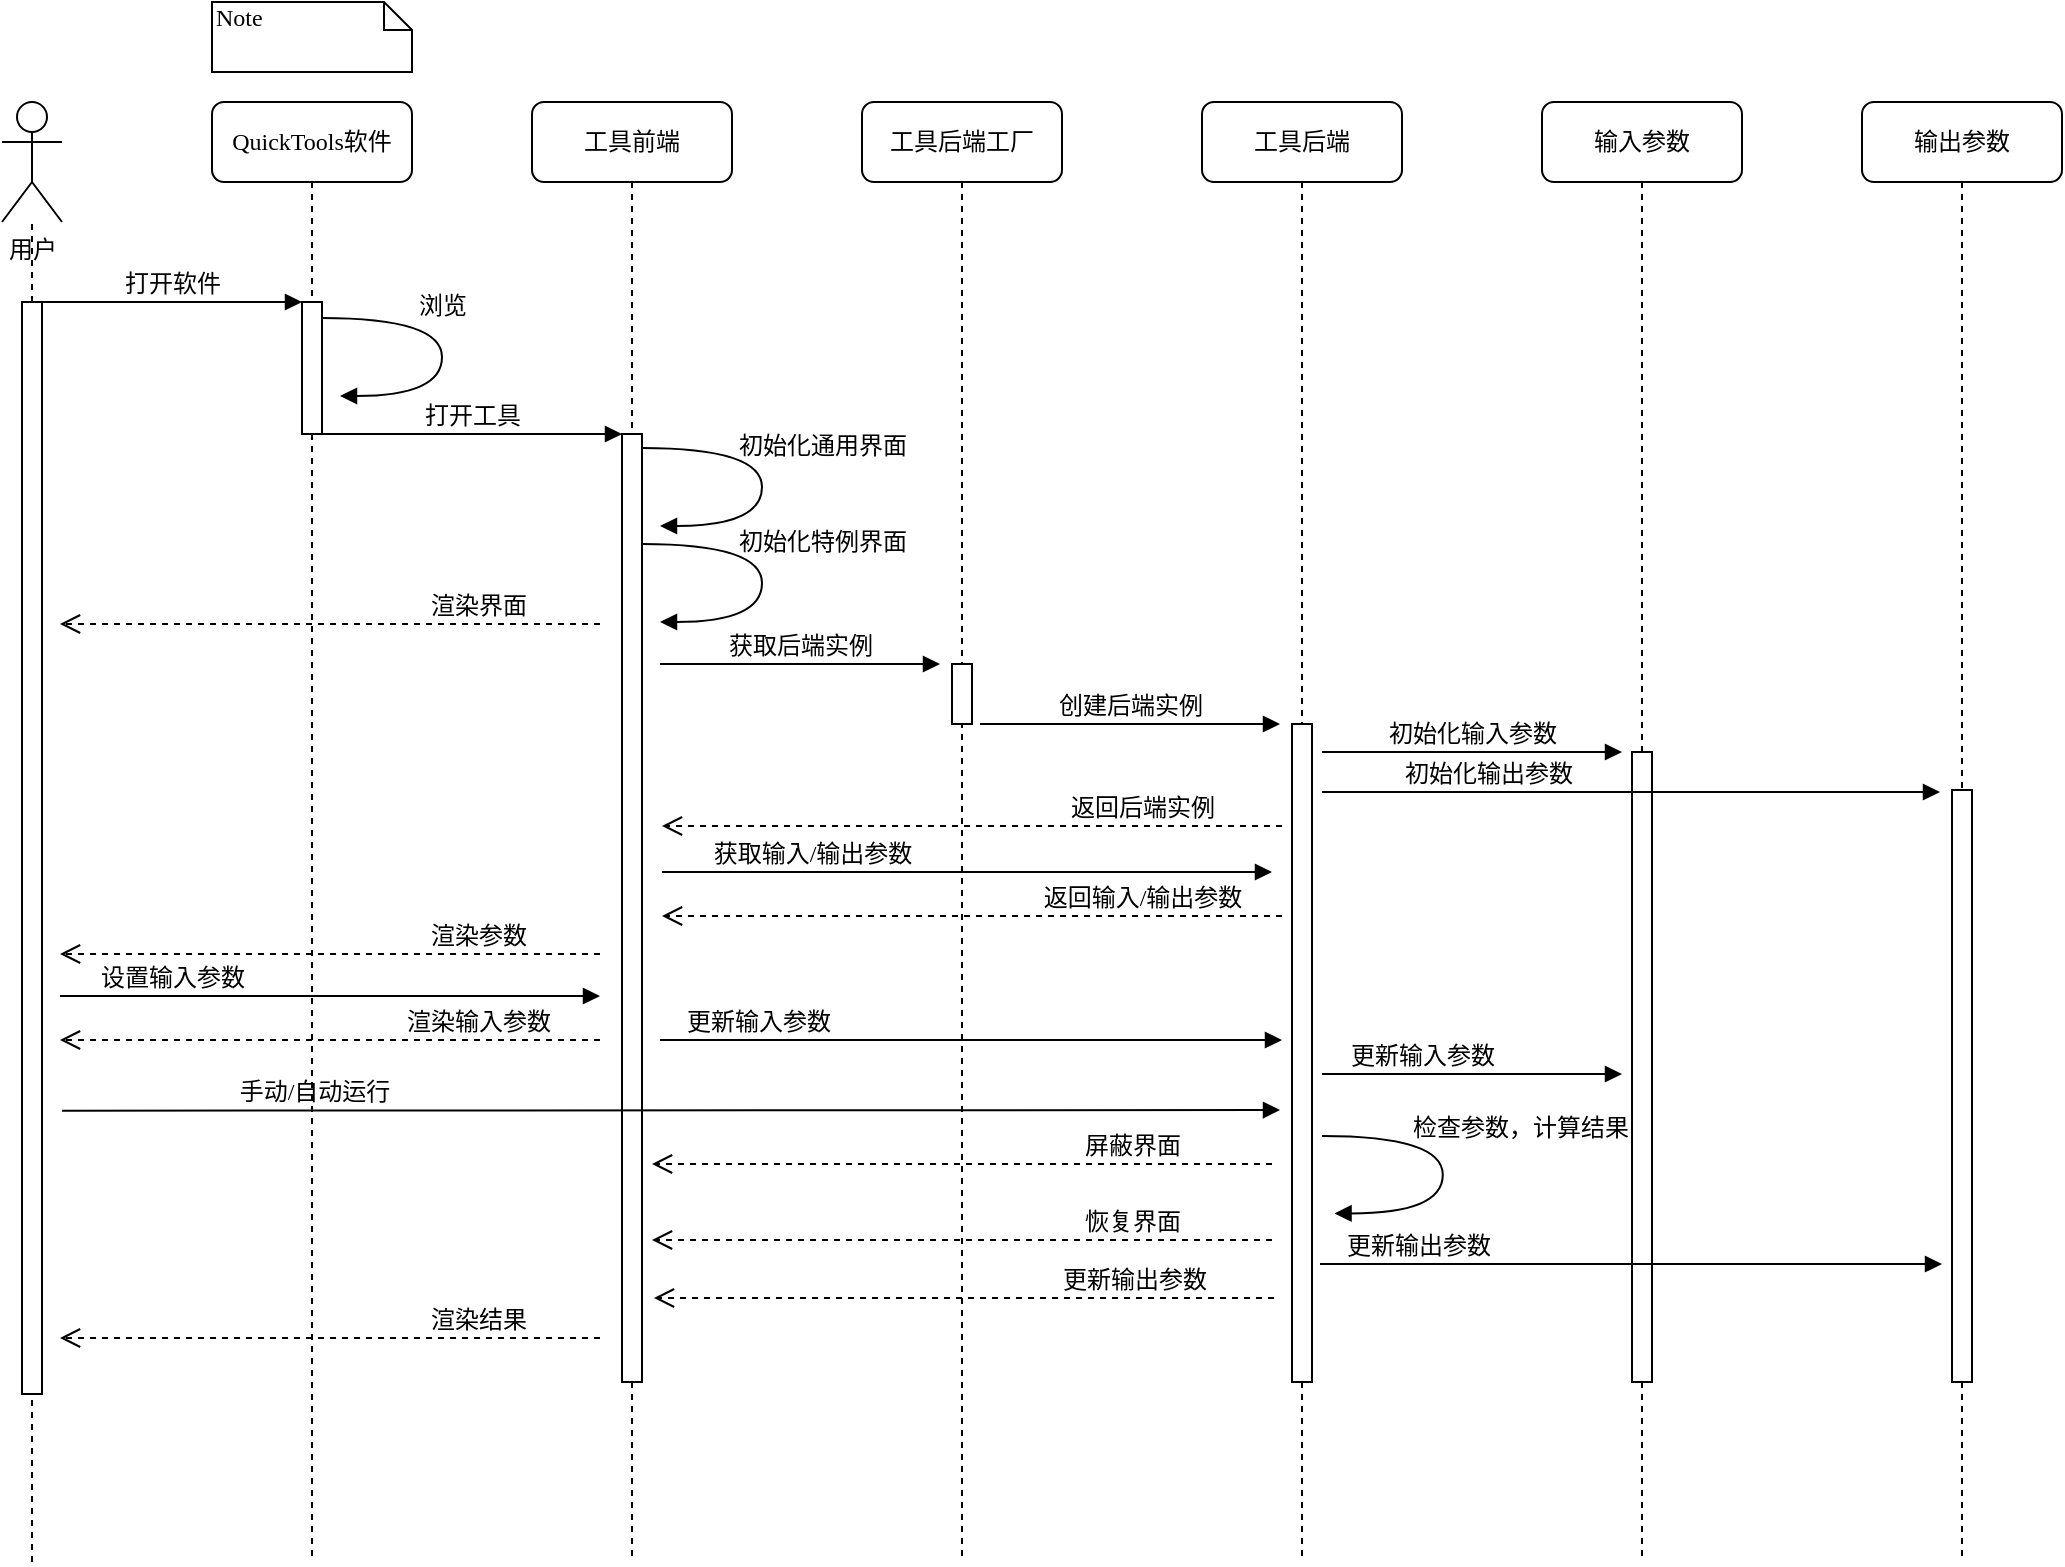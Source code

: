 <mxfile version="23.1.5" type="device">
  <diagram name="Page-1" id="13e1069c-82ec-6db2-03f1-153e76fe0fe0">
    <mxGraphModel dx="691" dy="399" grid="1" gridSize="10" guides="1" tooltips="1" connect="1" arrows="1" fold="1" page="1" pageScale="1" pageWidth="1100" pageHeight="850" background="none" math="0" shadow="0">
      <root>
        <mxCell id="0" />
        <mxCell id="1" parent="0" />
        <mxCell id="zkXxXNobY6UrV_OO1nqk-1" value="QuickTools软件" style="shape=umlLifeline;perimeter=lifelinePerimeter;whiteSpace=wrap;html=1;container=1;collapsible=0;recursiveResize=0;outlineConnect=0;rounded=1;shadow=0;comic=0;labelBackgroundColor=none;strokeWidth=1;fontFamily=Verdana;fontSize=12;align=center;" parent="1" vertex="1">
          <mxGeometry x="146" y="84" width="100" height="730" as="geometry" />
        </mxCell>
        <mxCell id="5pYDzcxZIdraRvupaK1v-10" value="渲染界面" style="html=1;verticalAlign=bottom;endArrow=open;dashed=1;endSize=8;labelBackgroundColor=none;fontFamily=Verdana;fontSize=12;edgeStyle=elbowEdgeStyle;elbow=vertical;" parent="zkXxXNobY6UrV_OO1nqk-1" edge="1">
          <mxGeometry x="-0.548" relative="1" as="geometry">
            <mxPoint x="-76" y="261" as="targetPoint" />
            <Array as="points" />
            <mxPoint x="194" y="261" as="sourcePoint" />
            <mxPoint as="offset" />
          </mxGeometry>
        </mxCell>
        <mxCell id="5pYDzcxZIdraRvupaK1v-15" value="渲染结果" style="html=1;verticalAlign=bottom;endArrow=open;dashed=1;endSize=8;labelBackgroundColor=none;fontFamily=Verdana;fontSize=12;edgeStyle=elbowEdgeStyle;elbow=vertical;" parent="zkXxXNobY6UrV_OO1nqk-1" edge="1">
          <mxGeometry x="-0.548" relative="1" as="geometry">
            <mxPoint x="-76" y="618" as="targetPoint" />
            <Array as="points" />
            <mxPoint x="194" y="618" as="sourcePoint" />
            <mxPoint as="offset" />
          </mxGeometry>
        </mxCell>
        <mxCell id="0RdmLxTJzotYCwADJwB2-8" value="渲染参数" style="html=1;verticalAlign=bottom;endArrow=open;dashed=1;endSize=8;labelBackgroundColor=none;fontFamily=Verdana;fontSize=12;edgeStyle=elbowEdgeStyle;elbow=vertical;" parent="zkXxXNobY6UrV_OO1nqk-1" edge="1">
          <mxGeometry x="-0.548" relative="1" as="geometry">
            <mxPoint x="-76" y="426" as="targetPoint" />
            <Array as="points" />
            <mxPoint x="194" y="426" as="sourcePoint" />
            <mxPoint as="offset" />
          </mxGeometry>
        </mxCell>
        <mxCell id="zkXxXNobY6UrV_OO1nqk-3" value="" style="endArrow=none;dashed=1;html=1;rounded=0;" parent="1" target="zkXxXNobY6UrV_OO1nqk-11" edge="1">
          <mxGeometry width="50" height="50" relative="1" as="geometry">
            <mxPoint x="56" y="814" as="sourcePoint" />
            <mxPoint x="56" y="168" as="targetPoint" />
          </mxGeometry>
        </mxCell>
        <mxCell id="zkXxXNobY6UrV_OO1nqk-4" value="工具前端" style="shape=umlLifeline;perimeter=lifelinePerimeter;whiteSpace=wrap;html=1;container=1;collapsible=0;recursiveResize=0;outlineConnect=0;rounded=1;shadow=0;comic=0;labelBackgroundColor=none;strokeWidth=1;fontFamily=Verdana;fontSize=12;align=center;" parent="1" vertex="1">
          <mxGeometry x="306" y="84" width="100" height="730" as="geometry" />
        </mxCell>
        <mxCell id="5pYDzcxZIdraRvupaK1v-18" value="渲染输入参数" style="html=1;verticalAlign=bottom;endArrow=open;dashed=1;endSize=8;labelBackgroundColor=none;fontFamily=Verdana;fontSize=12;edgeStyle=elbowEdgeStyle;elbow=vertical;" parent="zkXxXNobY6UrV_OO1nqk-4" edge="1">
          <mxGeometry x="-0.547" relative="1" as="geometry">
            <mxPoint x="-236" y="469" as="targetPoint" />
            <Array as="points" />
            <mxPoint x="34" y="469" as="sourcePoint" />
            <mxPoint as="offset" />
          </mxGeometry>
        </mxCell>
        <mxCell id="0RdmLxTJzotYCwADJwB2-2" value="" style="html=1;points=[];perimeter=orthogonalPerimeter;rounded=0;shadow=0;comic=0;labelBackgroundColor=none;strokeWidth=1;fontFamily=Verdana;fontSize=12;align=center;" parent="zkXxXNobY6UrV_OO1nqk-4" vertex="1">
          <mxGeometry x="45" y="166" width="10" height="474" as="geometry" />
        </mxCell>
        <mxCell id="zkXxXNobY6UrV_OO1nqk-7" value="打开软件" style="html=1;verticalAlign=bottom;endArrow=block;entryX=0;entryY=0;labelBackgroundColor=none;fontFamily=Verdana;fontSize=12;edgeStyle=elbowEdgeStyle;elbow=vertical;" parent="1" source="zkXxXNobY6UrV_OO1nqk-12" target="zkXxXNobY6UrV_OO1nqk-13" edge="1">
          <mxGeometry relative="1" as="geometry">
            <mxPoint x="126" y="194" as="sourcePoint" />
            <mxPoint as="offset" />
          </mxGeometry>
        </mxCell>
        <mxCell id="zkXxXNobY6UrV_OO1nqk-8" value="打开工具" style="html=1;verticalAlign=bottom;endArrow=block;entryX=0;entryY=0;labelBackgroundColor=none;fontFamily=Verdana;fontSize=12;edgeStyle=elbowEdgeStyle;elbow=vertical;" parent="1" edge="1">
          <mxGeometry relative="1" as="geometry">
            <mxPoint x="201" y="249.997" as="sourcePoint" />
            <mxPoint x="351" y="250.14" as="targetPoint" />
          </mxGeometry>
        </mxCell>
        <mxCell id="zkXxXNobY6UrV_OO1nqk-9" value="Note" style="shape=note;whiteSpace=wrap;html=1;size=14;verticalAlign=top;align=left;spacingTop=-6;rounded=0;shadow=0;comic=0;labelBackgroundColor=none;strokeWidth=1;fontFamily=Verdana;fontSize=12" parent="1" vertex="1">
          <mxGeometry x="146" y="34" width="100" height="35" as="geometry" />
        </mxCell>
        <mxCell id="zkXxXNobY6UrV_OO1nqk-11" value="用户" style="shape=umlActor;verticalLabelPosition=bottom;verticalAlign=top;html=1;outlineConnect=0;" parent="1" vertex="1">
          <mxGeometry x="41" y="84" width="30" height="60" as="geometry" />
        </mxCell>
        <mxCell id="zkXxXNobY6UrV_OO1nqk-12" value="" style="html=1;points=[];perimeter=orthogonalPerimeter;rounded=0;shadow=0;comic=0;labelBackgroundColor=none;strokeWidth=1;fontFamily=Verdana;fontSize=12;align=center;" parent="1" vertex="1">
          <mxGeometry x="51" y="184" width="10" height="546" as="geometry" />
        </mxCell>
        <mxCell id="zkXxXNobY6UrV_OO1nqk-13" value="" style="html=1;points=[];perimeter=orthogonalPerimeter;rounded=0;shadow=0;comic=0;labelBackgroundColor=none;strokeWidth=1;fontFamily=Verdana;fontSize=12;align=center;" parent="1" vertex="1">
          <mxGeometry x="191" y="184" width="10" height="66" as="geometry" />
        </mxCell>
        <mxCell id="zkXxXNobY6UrV_OO1nqk-15" value="浏览" style="html=1;verticalAlign=bottom;endArrow=block;labelBackgroundColor=none;fontFamily=Verdana;fontSize=12;elbow=vertical;edgeStyle=orthogonalEdgeStyle;curved=1;exitX=0.96;exitY=0.262;exitPerimeter=0;exitDx=0;exitDy=0;" parent="1" edge="1">
          <mxGeometry x="-0.162" relative="1" as="geometry">
            <mxPoint x="201" y="192" as="sourcePoint" />
            <mxPoint x="210" y="231" as="targetPoint" />
            <Array as="points">
              <mxPoint x="261" y="192" />
              <mxPoint x="261" y="231" />
            </Array>
            <mxPoint as="offset" />
          </mxGeometry>
        </mxCell>
        <mxCell id="zkXxXNobY6UrV_OO1nqk-38" value="输入参数" style="shape=umlLifeline;perimeter=lifelinePerimeter;whiteSpace=wrap;html=1;container=1;collapsible=0;recursiveResize=0;outlineConnect=0;rounded=1;shadow=0;comic=0;labelBackgroundColor=none;strokeWidth=1;fontFamily=Verdana;fontSize=12;align=center;" parent="1" vertex="1">
          <mxGeometry x="811" y="84" width="100" height="730" as="geometry" />
        </mxCell>
        <mxCell id="0RdmLxTJzotYCwADJwB2-5" value="" style="html=1;points=[];perimeter=orthogonalPerimeter;rounded=0;shadow=0;comic=0;labelBackgroundColor=none;strokeWidth=1;fontFamily=Verdana;fontSize=12;align=center;" parent="zkXxXNobY6UrV_OO1nqk-38" vertex="1">
          <mxGeometry x="45" y="325" width="10" height="315" as="geometry" />
        </mxCell>
        <mxCell id="5pYDzcxZIdraRvupaK1v-16" value="更新输出参数" style="html=1;verticalAlign=bottom;endArrow=block;labelBackgroundColor=none;fontFamily=Verdana;fontSize=12;edgeStyle=elbowEdgeStyle;elbow=vertical;" parent="zkXxXNobY6UrV_OO1nqk-38" edge="1">
          <mxGeometry x="-0.687" relative="1" as="geometry">
            <mxPoint x="-111" y="581" as="sourcePoint" />
            <mxPoint x="200" y="581.17" as="targetPoint" />
            <mxPoint as="offset" />
          </mxGeometry>
        </mxCell>
        <mxCell id="zkXxXNobY6UrV_OO1nqk-41" value="工具后端" style="shape=umlLifeline;perimeter=lifelinePerimeter;whiteSpace=wrap;html=1;container=1;collapsible=0;recursiveResize=0;outlineConnect=0;rounded=1;shadow=0;comic=0;labelBackgroundColor=none;strokeWidth=1;fontFamily=Verdana;fontSize=12;align=center;" parent="1" vertex="1">
          <mxGeometry x="641" y="84" width="100" height="730" as="geometry" />
        </mxCell>
        <mxCell id="5pYDzcxZIdraRvupaK1v-3" value="初始化输入参数" style="html=1;verticalAlign=bottom;endArrow=block;entryX=0;entryY=0;labelBackgroundColor=none;fontFamily=Verdana;fontSize=12;edgeStyle=elbowEdgeStyle;elbow=vertical;" parent="zkXxXNobY6UrV_OO1nqk-41" edge="1">
          <mxGeometry x="-0.003" relative="1" as="geometry">
            <mxPoint x="60" y="325" as="sourcePoint" />
            <mxPoint x="210" y="325.143" as="targetPoint" />
            <mxPoint as="offset" />
          </mxGeometry>
        </mxCell>
        <mxCell id="5pYDzcxZIdraRvupaK1v-12" value="返回输入/输出参数" style="html=1;verticalAlign=bottom;endArrow=open;dashed=1;endSize=8;labelBackgroundColor=none;fontFamily=Verdana;fontSize=12;edgeStyle=elbowEdgeStyle;elbow=vertical;" parent="zkXxXNobY6UrV_OO1nqk-41" edge="1">
          <mxGeometry x="-0.548" relative="1" as="geometry">
            <mxPoint x="-270" y="407" as="targetPoint" />
            <Array as="points" />
            <mxPoint x="40" y="407" as="sourcePoint" />
            <mxPoint as="offset" />
          </mxGeometry>
        </mxCell>
        <mxCell id="0RdmLxTJzotYCwADJwB2-4" value="" style="html=1;points=[];perimeter=orthogonalPerimeter;rounded=0;shadow=0;comic=0;labelBackgroundColor=none;strokeWidth=1;fontFamily=Verdana;fontSize=12;align=center;" parent="zkXxXNobY6UrV_OO1nqk-41" vertex="1">
          <mxGeometry x="45" y="311" width="10" height="329" as="geometry" />
        </mxCell>
        <mxCell id="zkXxXNobY6UrV_OO1nqk-42" value="工具后端工厂" style="shape=umlLifeline;perimeter=lifelinePerimeter;whiteSpace=wrap;html=1;container=1;collapsible=0;recursiveResize=0;outlineConnect=0;rounded=1;shadow=0;comic=0;labelBackgroundColor=none;strokeWidth=1;fontFamily=Verdana;fontSize=12;align=center;" parent="1" vertex="1">
          <mxGeometry x="471" y="84" width="100" height="730" as="geometry" />
        </mxCell>
        <mxCell id="zkXxXNobY6UrV_OO1nqk-49" value="返回后端实例" style="html=1;verticalAlign=bottom;endArrow=open;dashed=1;endSize=8;labelBackgroundColor=none;fontFamily=Verdana;fontSize=12;edgeStyle=elbowEdgeStyle;elbow=vertical;" parent="zkXxXNobY6UrV_OO1nqk-42" edge="1">
          <mxGeometry x="-0.548" relative="1" as="geometry">
            <mxPoint x="-100" y="362" as="targetPoint" />
            <Array as="points" />
            <mxPoint x="210" y="362" as="sourcePoint" />
            <mxPoint as="offset" />
          </mxGeometry>
        </mxCell>
        <mxCell id="5pYDzcxZIdraRvupaK1v-2" value="更新输入参数" style="html=1;verticalAlign=bottom;endArrow=block;labelBackgroundColor=none;fontFamily=Verdana;fontSize=12;edgeStyle=elbowEdgeStyle;elbow=vertical;" parent="zkXxXNobY6UrV_OO1nqk-42" edge="1">
          <mxGeometry x="-0.687" relative="1" as="geometry">
            <mxPoint x="-101" y="469" as="sourcePoint" />
            <mxPoint x="210" y="469" as="targetPoint" />
            <mxPoint as="offset" />
          </mxGeometry>
        </mxCell>
        <mxCell id="5pYDzcxZIdraRvupaK1v-11" value="获取输入/输出参数" style="html=1;verticalAlign=bottom;endArrow=block;labelBackgroundColor=none;fontFamily=Verdana;fontSize=12;edgeStyle=elbowEdgeStyle;elbow=vertical;" parent="zkXxXNobY6UrV_OO1nqk-42" edge="1">
          <mxGeometry x="-0.508" relative="1" as="geometry">
            <mxPoint x="-100" y="385" as="sourcePoint" />
            <mxPoint x="205" y="385" as="targetPoint" />
            <mxPoint as="offset" />
          </mxGeometry>
        </mxCell>
        <mxCell id="5pYDzcxZIdraRvupaK1v-14" value="更新输出参数" style="html=1;verticalAlign=bottom;endArrow=open;dashed=1;endSize=8;labelBackgroundColor=none;fontFamily=Verdana;fontSize=12;edgeStyle=elbowEdgeStyle;elbow=vertical;" parent="zkXxXNobY6UrV_OO1nqk-42" edge="1">
          <mxGeometry x="-0.548" relative="1" as="geometry">
            <mxPoint x="-104" y="598" as="targetPoint" />
            <Array as="points" />
            <mxPoint x="206" y="598" as="sourcePoint" />
            <mxPoint as="offset" />
          </mxGeometry>
        </mxCell>
        <mxCell id="0RdmLxTJzotYCwADJwB2-3" value="" style="html=1;points=[];perimeter=orthogonalPerimeter;rounded=0;shadow=0;comic=0;labelBackgroundColor=none;strokeWidth=1;fontFamily=Verdana;fontSize=12;align=center;" parent="zkXxXNobY6UrV_OO1nqk-42" vertex="1">
          <mxGeometry x="45" y="281" width="10" height="30" as="geometry" />
        </mxCell>
        <mxCell id="zkXxXNobY6UrV_OO1nqk-43" value="初始化通用界面" style="html=1;verticalAlign=bottom;endArrow=block;labelBackgroundColor=none;fontFamily=Verdana;fontSize=12;elbow=vertical;edgeStyle=orthogonalEdgeStyle;curved=1;exitX=0.96;exitY=0.262;exitPerimeter=0;exitDx=0;exitDy=0;" parent="1" edge="1">
          <mxGeometry x="-0.094" y="30" relative="1" as="geometry">
            <mxPoint x="361" y="257" as="sourcePoint" />
            <mxPoint x="370" y="296" as="targetPoint" />
            <Array as="points">
              <mxPoint x="421" y="257" />
              <mxPoint x="421" y="296" />
            </Array>
            <mxPoint as="offset" />
          </mxGeometry>
        </mxCell>
        <mxCell id="zkXxXNobY6UrV_OO1nqk-44" value="初始化特例界面" style="html=1;verticalAlign=bottom;endArrow=block;labelBackgroundColor=none;fontFamily=Verdana;fontSize=12;elbow=vertical;edgeStyle=orthogonalEdgeStyle;curved=1;exitX=0.96;exitY=0.262;exitPerimeter=0;exitDx=0;exitDy=0;" parent="1" edge="1">
          <mxGeometry x="-0.094" y="30" relative="1" as="geometry">
            <mxPoint x="361" y="305" as="sourcePoint" />
            <mxPoint x="370" y="344" as="targetPoint" />
            <Array as="points">
              <mxPoint x="421" y="305" />
              <mxPoint x="421" y="344" />
            </Array>
            <mxPoint as="offset" />
          </mxGeometry>
        </mxCell>
        <mxCell id="zkXxXNobY6UrV_OO1nqk-48" value="创建后端实例" style="html=1;verticalAlign=bottom;endArrow=block;labelBackgroundColor=none;fontFamily=Verdana;fontSize=12;edgeStyle=elbowEdgeStyle;elbow=vertical;" parent="1" edge="1">
          <mxGeometry x="-0.003" relative="1" as="geometry">
            <mxPoint x="530" y="395" as="sourcePoint" />
            <mxPoint x="680" y="395" as="targetPoint" />
            <mxPoint as="offset" />
          </mxGeometry>
        </mxCell>
        <mxCell id="5pYDzcxZIdraRvupaK1v-1" value="设置输入参数" style="html=1;verticalAlign=bottom;endArrow=block;labelBackgroundColor=none;fontFamily=Verdana;fontSize=12;edgeStyle=elbowEdgeStyle;elbow=vertical;" parent="1" edge="1">
          <mxGeometry x="-0.586" relative="1" as="geometry">
            <mxPoint x="70" y="531" as="sourcePoint" />
            <mxPoint x="340" y="531" as="targetPoint" />
            <mxPoint as="offset" />
          </mxGeometry>
        </mxCell>
        <mxCell id="5pYDzcxZIdraRvupaK1v-4" value="输出参数" style="shape=umlLifeline;perimeter=lifelinePerimeter;whiteSpace=wrap;html=1;container=1;collapsible=0;recursiveResize=0;outlineConnect=0;rounded=1;shadow=0;comic=0;labelBackgroundColor=none;strokeWidth=1;fontFamily=Verdana;fontSize=12;align=center;" parent="1" vertex="1">
          <mxGeometry x="971" y="84" width="100" height="730" as="geometry" />
        </mxCell>
        <mxCell id="0RdmLxTJzotYCwADJwB2-6" value="" style="html=1;points=[];perimeter=orthogonalPerimeter;rounded=0;shadow=0;comic=0;labelBackgroundColor=none;strokeWidth=1;fontFamily=Verdana;fontSize=12;align=center;" parent="5pYDzcxZIdraRvupaK1v-4" vertex="1">
          <mxGeometry x="45" y="344" width="10" height="296" as="geometry" />
        </mxCell>
        <mxCell id="5pYDzcxZIdraRvupaK1v-5" value="初始化输出参数" style="html=1;verticalAlign=bottom;endArrow=block;labelBackgroundColor=none;fontFamily=Verdana;fontSize=12;edgeStyle=elbowEdgeStyle;elbow=vertical;" parent="1" edge="1">
          <mxGeometry x="-0.467" relative="1" as="geometry">
            <mxPoint x="701" y="429" as="sourcePoint" />
            <mxPoint x="1010" y="429" as="targetPoint" />
            <mxPoint as="offset" />
            <Array as="points">
              <mxPoint x="981" y="429" />
            </Array>
          </mxGeometry>
        </mxCell>
        <mxCell id="5pYDzcxZIdraRvupaK1v-13" value="检查参数，计算结果" style="html=1;verticalAlign=bottom;endArrow=block;labelBackgroundColor=none;fontFamily=Verdana;fontSize=12;elbow=vertical;edgeStyle=orthogonalEdgeStyle;curved=1;exitX=0.96;exitY=0.262;exitPerimeter=0;exitDx=0;exitDy=0;entryX=1.087;entryY=0.225;entryDx=0;entryDy=0;entryPerimeter=0;" parent="1" edge="1">
          <mxGeometry x="-0.146" y="39" relative="1" as="geometry">
            <mxPoint x="701" y="601" as="sourcePoint" />
            <mxPoint x="707.27" y="639.7" as="targetPoint" />
            <Array as="points">
              <mxPoint x="761.4" y="600.7" />
              <mxPoint x="761.4" y="639.7" />
            </Array>
            <mxPoint as="offset" />
          </mxGeometry>
        </mxCell>
        <mxCell id="5pYDzcxZIdraRvupaK1v-17" value="更新输入参数" style="html=1;verticalAlign=bottom;endArrow=block;labelBackgroundColor=none;fontFamily=Verdana;fontSize=12;edgeStyle=elbowEdgeStyle;elbow=vertical;" parent="1" edge="1">
          <mxGeometry x="-0.333" relative="1" as="geometry">
            <mxPoint x="701" y="570" as="sourcePoint" />
            <mxPoint x="851" y="570" as="targetPoint" />
            <mxPoint as="offset" />
          </mxGeometry>
        </mxCell>
        <mxCell id="0RdmLxTJzotYCwADJwB2-1" value="屏蔽界面" style="html=1;verticalAlign=bottom;endArrow=open;dashed=1;endSize=8;labelBackgroundColor=none;fontFamily=Verdana;fontSize=12;edgeStyle=elbowEdgeStyle;elbow=vertical;" parent="1" edge="1">
          <mxGeometry x="-0.548" relative="1" as="geometry">
            <mxPoint x="366" y="615" as="targetPoint" />
            <Array as="points" />
            <mxPoint x="676" y="615" as="sourcePoint" />
            <mxPoint as="offset" />
          </mxGeometry>
        </mxCell>
        <mxCell id="zkXxXNobY6UrV_OO1nqk-46" value="获取后端实例" style="html=1;verticalAlign=bottom;endArrow=block;labelBackgroundColor=none;fontFamily=Verdana;fontSize=12;edgeStyle=elbowEdgeStyle;elbow=vertical;" parent="1" edge="1">
          <mxGeometry relative="1" as="geometry">
            <mxPoint x="370" y="365" as="sourcePoint" />
            <mxPoint x="510" y="365" as="targetPoint" />
          </mxGeometry>
        </mxCell>
        <mxCell id="0RdmLxTJzotYCwADJwB2-9" value="恢复界面" style="html=1;verticalAlign=bottom;endArrow=open;dashed=1;endSize=8;labelBackgroundColor=none;fontFamily=Verdana;fontSize=12;edgeStyle=elbowEdgeStyle;elbow=vertical;" parent="1" edge="1">
          <mxGeometry x="-0.548" relative="1" as="geometry">
            <mxPoint x="366" y="653" as="targetPoint" />
            <Array as="points" />
            <mxPoint x="676" y="653" as="sourcePoint" />
            <mxPoint as="offset" />
          </mxGeometry>
        </mxCell>
        <mxCell id="Z__PejFG4UUVNnffFIId-1" value="手动/自动运行" style="html=1;verticalAlign=bottom;endArrow=block;labelBackgroundColor=none;fontFamily=Verdana;fontSize=12;edgeStyle=elbowEdgeStyle;elbow=vertical;" edge="1" parent="1">
          <mxGeometry x="-0.586" relative="1" as="geometry">
            <mxPoint x="71" y="588.33" as="sourcePoint" />
            <mxPoint x="680" y="588" as="targetPoint" />
            <mxPoint as="offset" />
          </mxGeometry>
        </mxCell>
      </root>
    </mxGraphModel>
  </diagram>
</mxfile>
